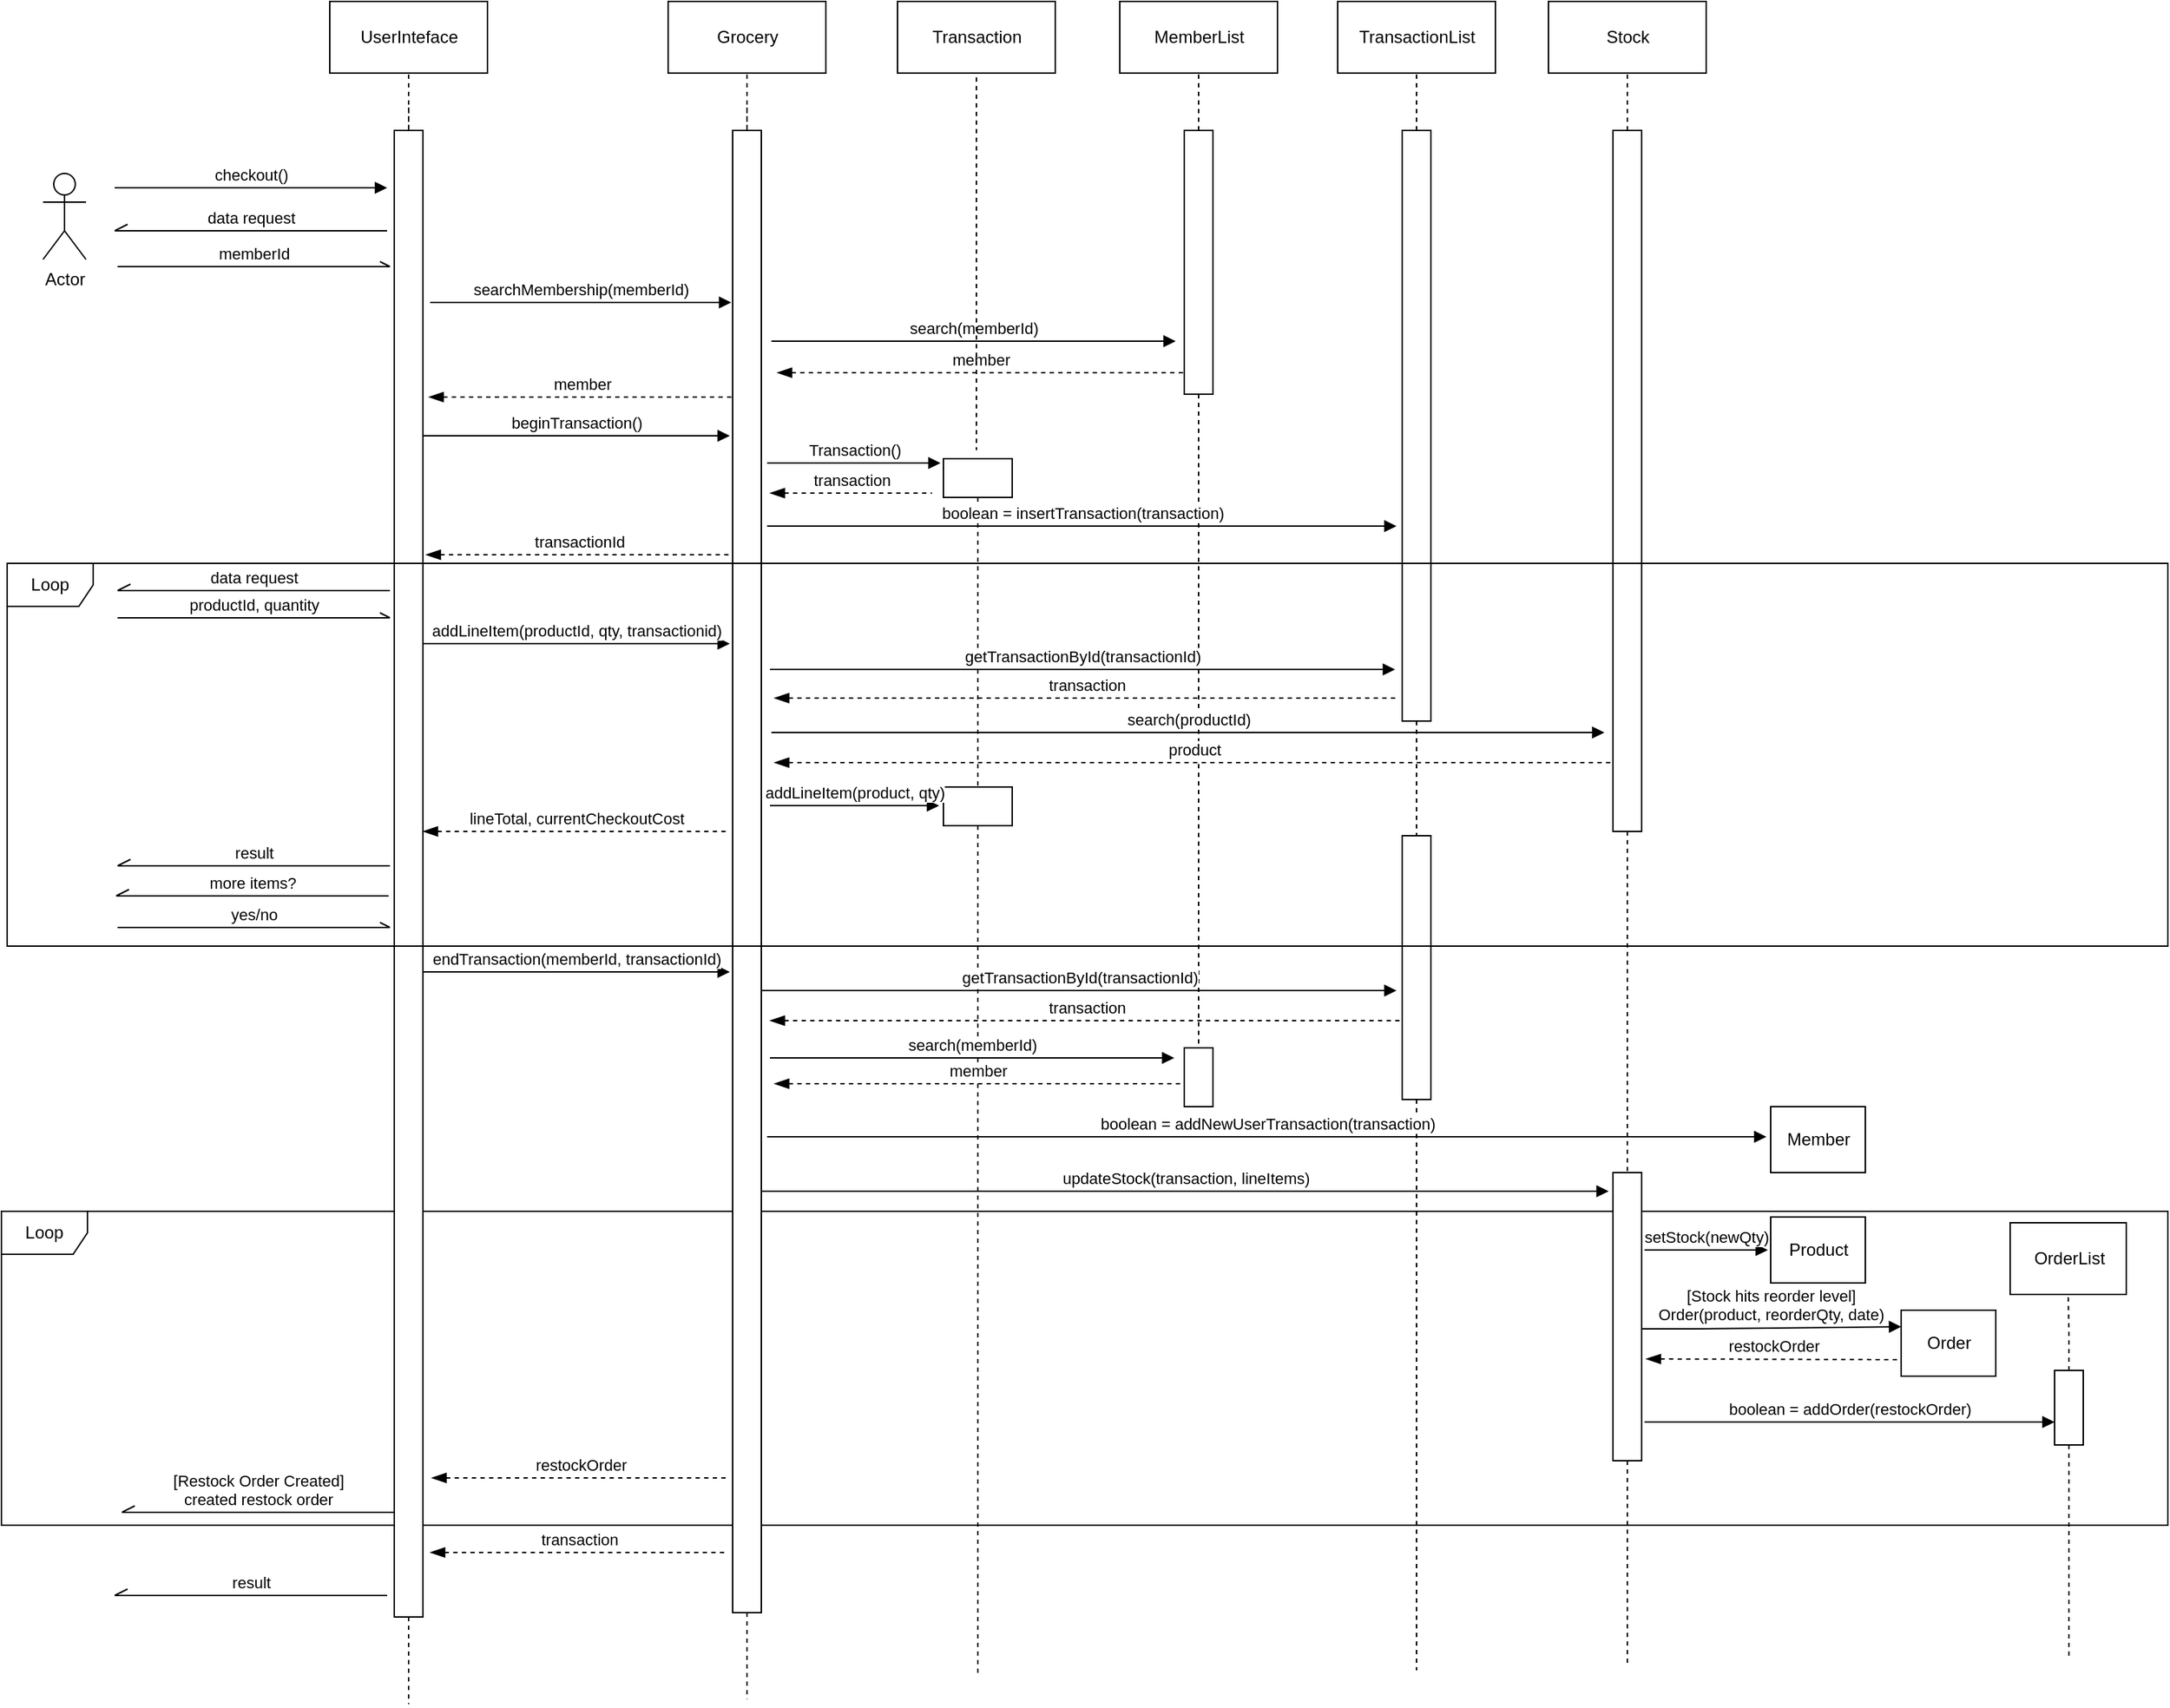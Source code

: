 <mxfile version="14.4.9" type="onedrive"><diagram id="kgpKYQtTHZ0yAKxKKP6v" name="Page-1"><mxGraphModel dx="2770" dy="1295" grid="0" gridSize="10" guides="1" tooltips="1" connect="1" arrows="1" fold="1" page="0" pageScale="1" pageWidth="850" pageHeight="1100" math="0" shadow="0"><root><mxCell id="0"/><mxCell id="1" parent="0"/><mxCell id="nkbCNR2OtDuOIJRXg-zM-86" value="Loop" style="shape=umlFrame;whiteSpace=wrap;html=1;" vertex="1" parent="1"><mxGeometry x="11" y="954" width="1511" height="219" as="geometry"/></mxCell><mxCell id="HDRzovOmhjsjRxyqIYaQ-3" style="edgeStyle=orthogonalEdgeStyle;rounded=0;orthogonalLoop=1;jettySize=auto;html=1;entryX=0.5;entryY=1;entryDx=0;entryDy=0;dashed=1;endArrow=none;endFill=0;" parent="1" source="HDRzovOmhjsjRxyqIYaQ-1" target="HDRzovOmhjsjRxyqIYaQ-2" edge="1"><mxGeometry relative="1" as="geometry"/></mxCell><mxCell id="Ypg5J_clc6BOTLlYPEEN-26" style="edgeStyle=orthogonalEdgeStyle;rounded=0;orthogonalLoop=1;jettySize=auto;html=1;dashed=1;startArrow=none;startFill=0;endArrow=none;endFill=0;" parent="1" source="HDRzovOmhjsjRxyqIYaQ-1" edge="1"><mxGeometry relative="1" as="geometry"><mxPoint x="295" y="592" as="targetPoint"/></mxGeometry></mxCell><mxCell id="nkbCNR2OtDuOIJRXg-zM-84" style="edgeStyle=orthogonalEdgeStyle;rounded=0;orthogonalLoop=1;jettySize=auto;html=1;dashed=1;startArrow=none;startFill=0;endArrow=none;endFill=0;" edge="1" parent="1" source="HDRzovOmhjsjRxyqIYaQ-1"><mxGeometry relative="1" as="geometry"><mxPoint x="295" y="1297.765" as="targetPoint"/></mxGeometry></mxCell><mxCell id="HDRzovOmhjsjRxyqIYaQ-1" value="" style="html=1;points=[];perimeter=orthogonalPerimeter;" parent="1" vertex="1"><mxGeometry x="285" y="200" width="20" height="1037" as="geometry"/></mxCell><mxCell id="HDRzovOmhjsjRxyqIYaQ-2" value="UserInteface" style="html=1;" parent="1" vertex="1"><mxGeometry x="240" y="110" width="110" height="50" as="geometry"/></mxCell><mxCell id="HDRzovOmhjsjRxyqIYaQ-4" value="checkout()" style="html=1;verticalAlign=bottom;startArrow=none;startFill=0;endArrow=block;startSize=8;" parent="1" edge="1"><mxGeometry width="60" relative="1" as="geometry"><mxPoint x="90" y="240" as="sourcePoint"/><mxPoint x="280" y="240" as="targetPoint"/><Array as="points"><mxPoint x="130" y="240"/></Array><mxPoint as="offset"/></mxGeometry></mxCell><mxCell id="HDRzovOmhjsjRxyqIYaQ-5" value="data request" style="html=1;verticalAlign=bottom;startArrow=openAsync;startFill=0;endArrow=none;startSize=8;endFill=0;" parent="1" edge="1"><mxGeometry width="60" relative="1" as="geometry"><mxPoint x="90" y="270" as="sourcePoint"/><mxPoint x="280" y="270" as="targetPoint"/><Array as="points"><mxPoint x="130" y="270"/></Array><mxPoint as="offset"/></mxGeometry></mxCell><mxCell id="HDRzovOmhjsjRxyqIYaQ-6" value="memberId" style="html=1;verticalAlign=bottom;startArrow=none;startFill=0;endArrow=openAsync;startSize=8;endFill=0;" parent="1" edge="1"><mxGeometry width="60" relative="1" as="geometry"><mxPoint x="92" y="295" as="sourcePoint"/><mxPoint x="282" y="295" as="targetPoint"/><Array as="points"><mxPoint x="132" y="295"/></Array><mxPoint as="offset"/></mxGeometry></mxCell><mxCell id="HDRzovOmhjsjRxyqIYaQ-7" style="edgeStyle=orthogonalEdgeStyle;rounded=0;orthogonalLoop=1;jettySize=auto;html=1;entryX=0.5;entryY=1;entryDx=0;entryDy=0;dashed=1;endArrow=none;endFill=0;" parent="1" source="HDRzovOmhjsjRxyqIYaQ-8" target="HDRzovOmhjsjRxyqIYaQ-9" edge="1"><mxGeometry relative="1" as="geometry"/></mxCell><mxCell id="Ypg5J_clc6BOTLlYPEEN-25" style="edgeStyle=orthogonalEdgeStyle;rounded=0;orthogonalLoop=1;jettySize=auto;html=1;dashed=1;startArrow=none;startFill=0;endArrow=none;endFill=0;" parent="1" source="HDRzovOmhjsjRxyqIYaQ-8" edge="1"><mxGeometry relative="1" as="geometry"><mxPoint x="531" y="583" as="targetPoint"/></mxGeometry></mxCell><mxCell id="nkbCNR2OtDuOIJRXg-zM-83" style="edgeStyle=orthogonalEdgeStyle;rounded=0;orthogonalLoop=1;jettySize=auto;html=1;dashed=1;startArrow=none;startFill=0;endArrow=none;endFill=0;" edge="1" parent="1" source="HDRzovOmhjsjRxyqIYaQ-8"><mxGeometry relative="1" as="geometry"><mxPoint x="531" y="1294.235" as="targetPoint"/></mxGeometry></mxCell><mxCell id="HDRzovOmhjsjRxyqIYaQ-8" value="" style="html=1;points=[];perimeter=orthogonalPerimeter;" parent="1" vertex="1"><mxGeometry x="521" y="200" width="20" height="1034" as="geometry"/></mxCell><mxCell id="HDRzovOmhjsjRxyqIYaQ-9" value="Grocery" style="html=1;" parent="1" vertex="1"><mxGeometry x="476" y="110" width="110" height="50" as="geometry"/></mxCell><mxCell id="HDRzovOmhjsjRxyqIYaQ-11" value="searchMembership(memberId)" style="html=1;verticalAlign=bottom;startArrow=none;startFill=0;endArrow=block;startSize=8;" parent="1" edge="1"><mxGeometry width="60" relative="1" as="geometry"><mxPoint x="310" y="320" as="sourcePoint"/><mxPoint x="520" y="320" as="targetPoint"/><Array as="points"><mxPoint x="350" y="320"/></Array><mxPoint as="offset"/></mxGeometry></mxCell><mxCell id="HDRzovOmhjsjRxyqIYaQ-20" value="Actor" style="shape=umlActor;verticalLabelPosition=bottom;verticalAlign=top;html=1;" parent="1" vertex="1"><mxGeometry x="40" y="230" width="30" height="60" as="geometry"/></mxCell><mxCell id="nkbCNR2OtDuOIJRXg-zM-18" style="edgeStyle=orthogonalEdgeStyle;rounded=0;orthogonalLoop=1;jettySize=auto;html=1;dashed=1;endArrow=none;endFill=0;" edge="1" parent="1" source="Ypg5J_clc6BOTLlYPEEN-1"><mxGeometry relative="1" as="geometry"><mxPoint x="692" y="659" as="targetPoint"/></mxGeometry></mxCell><mxCell id="Ypg5J_clc6BOTLlYPEEN-1" value="" style="html=1;" parent="1" vertex="1"><mxGeometry x="668" y="429" width="48" height="27" as="geometry"/></mxCell><mxCell id="Ypg5J_clc6BOTLlYPEEN-9" style="edgeStyle=orthogonalEdgeStyle;rounded=0;orthogonalLoop=1;jettySize=auto;html=1;entryX=0.5;entryY=1;entryDx=0;entryDy=0;dashed=1;endArrow=none;endFill=0;" parent="1" source="Ypg5J_clc6BOTLlYPEEN-10" target="Ypg5J_clc6BOTLlYPEEN-11" edge="1"><mxGeometry relative="1" as="geometry"/></mxCell><mxCell id="nkbCNR2OtDuOIJRXg-zM-81" style="edgeStyle=orthogonalEdgeStyle;rounded=0;orthogonalLoop=1;jettySize=auto;html=1;dashed=1;startArrow=none;startFill=0;endArrow=none;endFill=0;" edge="1" parent="1" source="Ypg5J_clc6BOTLlYPEEN-10" target="nkbCNR2OtDuOIJRXg-zM-37"><mxGeometry relative="1" as="geometry"/></mxCell><mxCell id="Ypg5J_clc6BOTLlYPEEN-10" value="" style="html=1;points=[];perimeter=orthogonalPerimeter;" parent="1" vertex="1"><mxGeometry x="836" y="200" width="20" height="184" as="geometry"/></mxCell><mxCell id="Ypg5J_clc6BOTLlYPEEN-11" value="MemberList" style="html=1;" parent="1" vertex="1"><mxGeometry x="791" y="110" width="110" height="50" as="geometry"/></mxCell><mxCell id="Ypg5J_clc6BOTLlYPEEN-12" value="search(memberId)" style="html=1;verticalAlign=bottom;startArrow=none;startFill=0;endArrow=block;startSize=8;" parent="1" edge="1"><mxGeometry width="60" relative="1" as="geometry"><mxPoint x="548" y="347" as="sourcePoint"/><mxPoint x="830" y="347" as="targetPoint"/><Array as="points"><mxPoint x="588" y="347"/></Array><mxPoint as="offset"/></mxGeometry></mxCell><mxCell id="Ypg5J_clc6BOTLlYPEEN-18" style="edgeStyle=orthogonalEdgeStyle;rounded=0;orthogonalLoop=1;jettySize=auto;html=1;entryX=0.5;entryY=1;entryDx=0;entryDy=0;dashed=1;endArrow=none;endFill=0;" parent="1" source="Ypg5J_clc6BOTLlYPEEN-19" target="Ypg5J_clc6BOTLlYPEEN-20" edge="1"><mxGeometry relative="1" as="geometry"/></mxCell><mxCell id="nkbCNR2OtDuOIJRXg-zM-33" style="edgeStyle=orthogonalEdgeStyle;rounded=0;orthogonalLoop=1;jettySize=auto;html=1;dashed=1;endArrow=none;endFill=0;" edge="1" parent="1" source="Ypg5J_clc6BOTLlYPEEN-19" target="nkbCNR2OtDuOIJRXg-zM-32"><mxGeometry relative="1" as="geometry"/></mxCell><mxCell id="Ypg5J_clc6BOTLlYPEEN-19" value="" style="html=1;points=[];perimeter=orthogonalPerimeter;" parent="1" vertex="1"><mxGeometry x="988" y="200" width="20" height="412" as="geometry"/></mxCell><mxCell id="Ypg5J_clc6BOTLlYPEEN-20" value="TransactionList" style="html=1;" parent="1" vertex="1"><mxGeometry x="943" y="110" width="110" height="50" as="geometry"/></mxCell><mxCell id="Ypg5J_clc6BOTLlYPEEN-22" value="transactionId" style="html=1;verticalAlign=bottom;startArrow=blockThin;startFill=1;endArrow=none;startSize=8;endFill=0;dashed=1;" parent="1" edge="1"><mxGeometry width="60" relative="1" as="geometry"><mxPoint x="307" y="496" as="sourcePoint"/><mxPoint x="521" y="496" as="targetPoint"/><Array as="points"><mxPoint x="371" y="496"/></Array><mxPoint as="offset"/></mxGeometry></mxCell><mxCell id="nkbCNR2OtDuOIJRXg-zM-2" value="member" style="html=1;verticalAlign=bottom;startArrow=blockThin;startFill=1;endArrow=none;startSize=8;endFill=0;dashed=1;" edge="1" parent="1" target="Ypg5J_clc6BOTLlYPEEN-10"><mxGeometry width="60" relative="1" as="geometry"><mxPoint x="552" y="369" as="sourcePoint"/><mxPoint x="766" y="369" as="targetPoint"/><Array as="points"><mxPoint x="616" y="369"/></Array><mxPoint as="offset"/></mxGeometry></mxCell><mxCell id="nkbCNR2OtDuOIJRXg-zM-3" value="member" style="html=1;verticalAlign=bottom;startArrow=blockThin;startFill=1;endArrow=none;startSize=8;endFill=0;dashed=1;" edge="1" parent="1"><mxGeometry width="60" relative="1" as="geometry"><mxPoint x="309" y="386" as="sourcePoint"/><mxPoint x="523" y="386" as="targetPoint"/><Array as="points"><mxPoint x="373" y="386"/></Array><mxPoint as="offset"/></mxGeometry></mxCell><mxCell id="nkbCNR2OtDuOIJRXg-zM-4" value="beginTransaction()" style="html=1;verticalAlign=bottom;startArrow=none;startFill=0;endArrow=block;startSize=8;" edge="1" parent="1"><mxGeometry width="60" relative="1" as="geometry"><mxPoint x="305" y="413" as="sourcePoint"/><mxPoint x="519" y="413" as="targetPoint"/><Array as="points"><mxPoint x="345" y="413"/></Array><mxPoint as="offset"/></mxGeometry></mxCell><mxCell id="nkbCNR2OtDuOIJRXg-zM-5" value="Transaction()" style="html=1;verticalAlign=bottom;startArrow=none;startFill=0;endArrow=block;startSize=8;" edge="1" parent="1"><mxGeometry width="60" relative="1" as="geometry"><mxPoint x="545" y="432" as="sourcePoint"/><mxPoint x="666" y="432" as="targetPoint"/><Array as="points"><mxPoint x="585" y="432"/></Array><mxPoint as="offset"/></mxGeometry></mxCell><mxCell id="nkbCNR2OtDuOIJRXg-zM-6" value="transaction" style="html=1;verticalAlign=bottom;startArrow=blockThin;startFill=1;endArrow=none;startSize=8;endFill=0;dashed=1;" edge="1" parent="1"><mxGeometry width="60" relative="1" as="geometry"><mxPoint x="547" y="453" as="sourcePoint"/><mxPoint x="660" y="453" as="targetPoint"/><Array as="points"/><mxPoint as="offset"/></mxGeometry></mxCell><mxCell id="nkbCNR2OtDuOIJRXg-zM-7" value="boolean = insertTransaction(transaction)" style="html=1;verticalAlign=bottom;startArrow=none;startFill=0;endArrow=block;startSize=8;" edge="1" parent="1"><mxGeometry width="60" relative="1" as="geometry"><mxPoint x="545" y="476" as="sourcePoint"/><mxPoint x="984" y="476" as="targetPoint"/><Array as="points"><mxPoint x="585" y="476"/></Array><mxPoint as="offset"/></mxGeometry></mxCell><mxCell id="nkbCNR2OtDuOIJRXg-zM-8" value="data request" style="html=1;verticalAlign=bottom;startArrow=openAsync;startFill=0;endArrow=none;startSize=8;endFill=0;" edge="1" parent="1"><mxGeometry width="60" relative="1" as="geometry"><mxPoint x="92" y="521" as="sourcePoint"/><mxPoint x="282" y="521" as="targetPoint"/><Array as="points"><mxPoint x="132" y="521"/></Array><mxPoint as="offset"/></mxGeometry></mxCell><mxCell id="nkbCNR2OtDuOIJRXg-zM-9" value="productId, quantity" style="html=1;verticalAlign=bottom;startArrow=none;startFill=0;endArrow=openAsync;startSize=8;endFill=0;" edge="1" parent="1"><mxGeometry width="60" relative="1" as="geometry"><mxPoint x="92" y="540" as="sourcePoint"/><mxPoint x="282" y="540" as="targetPoint"/><Array as="points"><mxPoint x="132" y="540"/></Array><mxPoint as="offset"/></mxGeometry></mxCell><mxCell id="nkbCNR2OtDuOIJRXg-zM-10" value="addLineItem(productId, qty, transactionid)" style="html=1;verticalAlign=bottom;startArrow=none;startFill=0;endArrow=block;startSize=8;" edge="1" parent="1"><mxGeometry width="60" relative="1" as="geometry"><mxPoint x="305" y="558" as="sourcePoint"/><mxPoint x="519" y="558" as="targetPoint"/><Array as="points"><mxPoint x="345" y="558"/></Array><mxPoint as="offset"/></mxGeometry></mxCell><mxCell id="nkbCNR2OtDuOIJRXg-zM-11" value="getTransactionById(transactionId)" style="html=1;verticalAlign=bottom;startArrow=none;startFill=0;endArrow=block;startSize=8;" edge="1" parent="1"><mxGeometry width="60" relative="1" as="geometry"><mxPoint x="547" y="576" as="sourcePoint"/><mxPoint x="983" y="576" as="targetPoint"/><Array as="points"><mxPoint x="587" y="576"/></Array><mxPoint as="offset"/></mxGeometry></mxCell><mxCell id="nkbCNR2OtDuOIJRXg-zM-12" value="transaction" style="html=1;verticalAlign=bottom;startArrow=blockThin;startFill=1;endArrow=none;startSize=8;endFill=0;dashed=1;" edge="1" parent="1"><mxGeometry width="60" relative="1" as="geometry"><mxPoint x="550" y="596" as="sourcePoint"/><mxPoint x="986" y="596" as="targetPoint"/><Array as="points"/><mxPoint as="offset"/></mxGeometry></mxCell><mxCell id="nkbCNR2OtDuOIJRXg-zM-16" style="edgeStyle=orthogonalEdgeStyle;rounded=0;orthogonalLoop=1;jettySize=auto;html=1;dashed=1;endArrow=none;endFill=0;" edge="1" parent="1"><mxGeometry relative="1" as="geometry"><mxPoint x="691" y="423" as="targetPoint"/><mxPoint x="691" y="163" as="sourcePoint"/></mxGeometry></mxCell><mxCell id="nkbCNR2OtDuOIJRXg-zM-14" value="Transaction" style="html=1;" vertex="1" parent="1"><mxGeometry x="636" y="110" width="110" height="50" as="geometry"/></mxCell><mxCell id="nkbCNR2OtDuOIJRXg-zM-82" style="edgeStyle=orthogonalEdgeStyle;rounded=0;orthogonalLoop=1;jettySize=auto;html=1;dashed=1;startArrow=none;startFill=0;endArrow=none;endFill=0;" edge="1" parent="1" source="nkbCNR2OtDuOIJRXg-zM-17"><mxGeometry relative="1" as="geometry"><mxPoint x="692" y="1279" as="targetPoint"/></mxGeometry></mxCell><mxCell id="nkbCNR2OtDuOIJRXg-zM-17" value="" style="html=1;" vertex="1" parent="1"><mxGeometry x="668" y="658" width="48" height="27" as="geometry"/></mxCell><mxCell id="nkbCNR2OtDuOIJRXg-zM-19" style="edgeStyle=orthogonalEdgeStyle;rounded=0;orthogonalLoop=1;jettySize=auto;html=1;entryX=0.5;entryY=1;entryDx=0;entryDy=0;dashed=1;endArrow=none;endFill=0;" edge="1" parent="1" source="nkbCNR2OtDuOIJRXg-zM-21" target="nkbCNR2OtDuOIJRXg-zM-22"><mxGeometry relative="1" as="geometry"/></mxCell><mxCell id="nkbCNR2OtDuOIJRXg-zM-59" style="edgeStyle=orthogonalEdgeStyle;rounded=0;orthogonalLoop=1;jettySize=auto;html=1;startArrow=none;startFill=0;endArrow=none;endFill=0;dashed=1;" edge="1" parent="1" source="nkbCNR2OtDuOIJRXg-zM-21"><mxGeometry relative="1" as="geometry"><mxPoint x="1145.0" y="926" as="targetPoint"/></mxGeometry></mxCell><mxCell id="nkbCNR2OtDuOIJRXg-zM-21" value="" style="html=1;points=[];perimeter=orthogonalPerimeter;" vertex="1" parent="1"><mxGeometry x="1135" y="200" width="20" height="489" as="geometry"/></mxCell><mxCell id="nkbCNR2OtDuOIJRXg-zM-22" value="Stock" style="html=1;" vertex="1" parent="1"><mxGeometry x="1090" y="110" width="110" height="50" as="geometry"/></mxCell><mxCell id="nkbCNR2OtDuOIJRXg-zM-23" value="search(productId)" style="html=1;verticalAlign=bottom;startArrow=none;startFill=0;endArrow=block;startSize=8;" edge="1" parent="1"><mxGeometry width="60" relative="1" as="geometry"><mxPoint x="548" y="620" as="sourcePoint"/><mxPoint x="1129" y="620" as="targetPoint"/><Array as="points"><mxPoint x="588" y="620"/></Array><mxPoint as="offset"/></mxGeometry></mxCell><mxCell id="nkbCNR2OtDuOIJRXg-zM-24" value="product" style="html=1;verticalAlign=bottom;startArrow=blockThin;startFill=1;endArrow=none;startSize=8;endFill=0;dashed=1;" edge="1" parent="1"><mxGeometry width="60" relative="1" as="geometry"><mxPoint x="550" y="641" as="sourcePoint"/><mxPoint x="1135" y="641" as="targetPoint"/><Array as="points"/><mxPoint as="offset"/></mxGeometry></mxCell><mxCell id="nkbCNR2OtDuOIJRXg-zM-25" value="addLineItem(product, qty)" style="html=1;verticalAlign=bottom;startArrow=none;startFill=0;endArrow=block;startSize=8;" edge="1" parent="1"><mxGeometry width="60" relative="1" as="geometry"><mxPoint x="547" y="671" as="sourcePoint"/><mxPoint x="665" y="671" as="targetPoint"/><Array as="points"><mxPoint x="587" y="671"/></Array><mxPoint as="offset"/></mxGeometry></mxCell><mxCell id="nkbCNR2OtDuOIJRXg-zM-26" value="lineTotal, currentCheckoutCost" style="html=1;verticalAlign=bottom;startArrow=blockThin;startFill=1;endArrow=none;startSize=8;endFill=0;dashed=1;" edge="1" parent="1"><mxGeometry width="60" relative="1" as="geometry"><mxPoint x="305" y="689" as="sourcePoint"/><mxPoint x="519" y="689" as="targetPoint"/><Array as="points"><mxPoint x="369" y="689"/></Array><mxPoint as="offset"/></mxGeometry></mxCell><mxCell id="nkbCNR2OtDuOIJRXg-zM-27" value="result" style="html=1;verticalAlign=bottom;startArrow=openAsync;startFill=0;endArrow=none;startSize=8;endFill=0;" edge="1" parent="1"><mxGeometry width="60" relative="1" as="geometry"><mxPoint x="92" y="713" as="sourcePoint"/><mxPoint x="282" y="713" as="targetPoint"/><Array as="points"><mxPoint x="132" y="713"/></Array><mxPoint as="offset"/></mxGeometry></mxCell><mxCell id="nkbCNR2OtDuOIJRXg-zM-28" value="yes/no" style="html=1;verticalAlign=bottom;startArrow=none;startFill=0;endArrow=openAsync;startSize=8;endFill=0;" edge="1" parent="1"><mxGeometry width="60" relative="1" as="geometry"><mxPoint x="92" y="756" as="sourcePoint"/><mxPoint x="282" y="756" as="targetPoint"/><Array as="points"><mxPoint x="132" y="756"/></Array><mxPoint as="offset"/></mxGeometry></mxCell><mxCell id="nkbCNR2OtDuOIJRXg-zM-30" value="more items?" style="html=1;verticalAlign=bottom;startArrow=openAsync;startFill=0;endArrow=none;startSize=8;endFill=0;" edge="1" parent="1"><mxGeometry width="60" relative="1" as="geometry"><mxPoint x="91" y="734" as="sourcePoint"/><mxPoint x="281" y="734" as="targetPoint"/><Array as="points"><mxPoint x="131" y="734"/></Array><mxPoint as="offset"/></mxGeometry></mxCell><mxCell id="nkbCNR2OtDuOIJRXg-zM-31" value="endTransaction(memberId, transactionId)" style="html=1;verticalAlign=bottom;startArrow=none;startFill=0;endArrow=block;startSize=8;" edge="1" parent="1"><mxGeometry width="60" relative="1" as="geometry"><mxPoint x="305" y="787" as="sourcePoint"/><mxPoint x="519" y="787" as="targetPoint"/><Array as="points"><mxPoint x="345" y="787"/></Array><mxPoint as="offset"/></mxGeometry></mxCell><mxCell id="nkbCNR2OtDuOIJRXg-zM-80" style="edgeStyle=orthogonalEdgeStyle;rounded=0;orthogonalLoop=1;jettySize=auto;html=1;dashed=1;startArrow=none;startFill=0;endArrow=none;endFill=0;" edge="1" parent="1" source="nkbCNR2OtDuOIJRXg-zM-32"><mxGeometry relative="1" as="geometry"><mxPoint x="998" y="1274.235" as="targetPoint"/></mxGeometry></mxCell><mxCell id="nkbCNR2OtDuOIJRXg-zM-32" value="" style="html=1;points=[];perimeter=orthogonalPerimeter;" vertex="1" parent="1"><mxGeometry x="988" y="692" width="20" height="184" as="geometry"/></mxCell><mxCell id="nkbCNR2OtDuOIJRXg-zM-35" value="getTransactionById(transactionId)" style="html=1;verticalAlign=bottom;startArrow=none;startFill=0;endArrow=block;startSize=8;" edge="1" parent="1"><mxGeometry width="60" relative="1" as="geometry"><mxPoint x="541" y="800" as="sourcePoint"/><mxPoint x="984" y="800" as="targetPoint"/><Array as="points"><mxPoint x="581" y="800"/></Array><mxPoint as="offset"/></mxGeometry></mxCell><mxCell id="nkbCNR2OtDuOIJRXg-zM-36" value="transaction" style="html=1;verticalAlign=bottom;startArrow=blockThin;startFill=1;endArrow=none;startSize=8;endFill=0;dashed=1;" edge="1" parent="1"><mxGeometry width="60" relative="1" as="geometry"><mxPoint x="547" y="821" as="sourcePoint"/><mxPoint x="988" y="821" as="targetPoint"/><Array as="points"/><mxPoint as="offset"/></mxGeometry></mxCell><mxCell id="nkbCNR2OtDuOIJRXg-zM-37" value="" style="html=1;points=[];perimeter=orthogonalPerimeter;" vertex="1" parent="1"><mxGeometry x="836" y="840" width="20" height="41" as="geometry"/></mxCell><mxCell id="nkbCNR2OtDuOIJRXg-zM-38" value="search(memberId)" style="html=1;verticalAlign=bottom;startArrow=none;startFill=0;endArrow=block;startSize=8;" edge="1" parent="1"><mxGeometry width="60" relative="1" as="geometry"><mxPoint x="547" y="847" as="sourcePoint"/><mxPoint x="829" y="847" as="targetPoint"/><Array as="points"><mxPoint x="587" y="847"/></Array><mxPoint as="offset"/></mxGeometry></mxCell><mxCell id="nkbCNR2OtDuOIJRXg-zM-39" value="member" style="html=1;verticalAlign=bottom;startArrow=blockThin;startFill=1;endArrow=none;startSize=8;endFill=0;dashed=1;" edge="1" parent="1"><mxGeometry width="60" relative="1" as="geometry"><mxPoint x="550" y="865" as="sourcePoint"/><mxPoint x="834" y="865" as="targetPoint"/><Array as="points"><mxPoint x="614" y="865"/></Array><mxPoint as="offset"/></mxGeometry></mxCell><mxCell id="nkbCNR2OtDuOIJRXg-zM-44" value="boolean = addNewUserTransaction(transaction)" style="html=1;verticalAlign=bottom;startArrow=none;startFill=0;endArrow=block;startSize=8;" edge="1" parent="1"><mxGeometry width="60" relative="1" as="geometry"><mxPoint x="545" y="902" as="sourcePoint"/><mxPoint x="1242" y="902" as="targetPoint"/><Array as="points"><mxPoint x="585" y="902"/></Array><mxPoint as="offset"/></mxGeometry></mxCell><mxCell id="nkbCNR2OtDuOIJRXg-zM-78" style="edgeStyle=orthogonalEdgeStyle;rounded=0;orthogonalLoop=1;jettySize=auto;html=1;dashed=1;startArrow=none;startFill=0;endArrow=none;endFill=0;" edge="1" parent="1" source="nkbCNR2OtDuOIJRXg-zM-51"><mxGeometry relative="1" as="geometry"><mxPoint x="1145.0" y="1269.529" as="targetPoint"/></mxGeometry></mxCell><mxCell id="nkbCNR2OtDuOIJRXg-zM-51" value="" style="html=1;points=[];perimeter=orthogonalPerimeter;" vertex="1" parent="1"><mxGeometry x="1135" y="927" width="20" height="201" as="geometry"/></mxCell><mxCell id="nkbCNR2OtDuOIJRXg-zM-52" value="updateStock(transaction, lineItems)" style="html=1;verticalAlign=bottom;startArrow=none;startFill=0;endArrow=block;startSize=8;" edge="1" parent="1"><mxGeometry width="60" relative="1" as="geometry"><mxPoint x="541" y="940" as="sourcePoint"/><mxPoint x="1132" y="940" as="targetPoint"/><Array as="points"><mxPoint x="581" y="940"/></Array><mxPoint as="offset"/></mxGeometry></mxCell><mxCell id="nkbCNR2OtDuOIJRXg-zM-53" value="Product" style="html=1;" vertex="1" parent="1"><mxGeometry x="1245" y="958" width="66" height="46" as="geometry"/></mxCell><mxCell id="nkbCNR2OtDuOIJRXg-zM-55" value="setStock(newQty)" style="html=1;verticalAlign=bottom;startArrow=none;startFill=0;endArrow=block;startSize=8;" edge="1" parent="1"><mxGeometry width="60" relative="1" as="geometry"><mxPoint x="1157" y="981" as="sourcePoint"/><mxPoint x="1243" y="981" as="targetPoint"/><Array as="points"><mxPoint x="1197" y="981"/></Array><mxPoint as="offset"/></mxGeometry></mxCell><mxCell id="nkbCNR2OtDuOIJRXg-zM-56" value="Order" style="html=1;" vertex="1" parent="1"><mxGeometry x="1336" y="1023" width="66" height="46" as="geometry"/></mxCell><mxCell id="nkbCNR2OtDuOIJRXg-zM-57" value="[Stock hits reorder level]&lt;br&gt;&lt;div&gt;Order(product, reorderQty, date)&lt;/div&gt;" style="html=1;verticalAlign=bottom;startArrow=none;startFill=0;endArrow=block;startSize=8;entryX=0;entryY=0.25;entryDx=0;entryDy=0;" edge="1" parent="1" target="nkbCNR2OtDuOIJRXg-zM-56"><mxGeometry width="60" relative="1" as="geometry"><mxPoint x="1155" y="1036" as="sourcePoint"/><mxPoint x="1303" y="1036" as="targetPoint"/><Array as="points"><mxPoint x="1195" y="1036"/></Array><mxPoint as="offset"/></mxGeometry></mxCell><mxCell id="nkbCNR2OtDuOIJRXg-zM-58" value="restockOrder" style="html=1;verticalAlign=bottom;startArrow=blockThin;startFill=1;endArrow=none;startSize=8;endFill=0;dashed=1;entryX=0;entryY=0.75;entryDx=0;entryDy=0;" edge="1" parent="1" target="nkbCNR2OtDuOIJRXg-zM-56"><mxGeometry width="60" relative="1" as="geometry"><mxPoint x="1158" y="1057" as="sourcePoint"/><mxPoint x="1305" y="1057" as="targetPoint"/><Array as="points"/><mxPoint as="offset"/></mxGeometry></mxCell><mxCell id="nkbCNR2OtDuOIJRXg-zM-60" value="Member" style="html=1;" vertex="1" parent="1"><mxGeometry x="1245" y="881" width="66" height="46" as="geometry"/></mxCell><mxCell id="nkbCNR2OtDuOIJRXg-zM-62" style="edgeStyle=orthogonalEdgeStyle;rounded=0;orthogonalLoop=1;jettySize=auto;html=1;entryX=0.5;entryY=1;entryDx=0;entryDy=0;dashed=1;endArrow=none;endFill=0;" edge="1" parent="1" source="nkbCNR2OtDuOIJRXg-zM-63" target="nkbCNR2OtDuOIJRXg-zM-64"><mxGeometry relative="1" as="geometry"/></mxCell><mxCell id="nkbCNR2OtDuOIJRXg-zM-87" style="edgeStyle=orthogonalEdgeStyle;rounded=0;orthogonalLoop=1;jettySize=auto;html=1;dashed=1;startArrow=none;startFill=0;endArrow=none;endFill=0;" edge="1" parent="1" source="nkbCNR2OtDuOIJRXg-zM-63"><mxGeometry relative="1" as="geometry"><mxPoint x="1453" y="1264.824" as="targetPoint"/></mxGeometry></mxCell><mxCell id="nkbCNR2OtDuOIJRXg-zM-63" value="" style="html=1;points=[];perimeter=orthogonalPerimeter;" vertex="1" parent="1"><mxGeometry x="1443" y="1065" width="20" height="52" as="geometry"/></mxCell><mxCell id="nkbCNR2OtDuOIJRXg-zM-64" value="OrderList" style="html=1;" vertex="1" parent="1"><mxGeometry x="1412" y="962" width="81" height="50" as="geometry"/></mxCell><mxCell id="nkbCNR2OtDuOIJRXg-zM-66" value="boolean = addOrder(restockOrder)" style="html=1;verticalAlign=bottom;startArrow=none;startFill=0;endArrow=block;startSize=8;" edge="1" parent="1" target="nkbCNR2OtDuOIJRXg-zM-63"><mxGeometry width="60" relative="1" as="geometry"><mxPoint x="1157.0" y="1101" as="sourcePoint"/><mxPoint x="1428" y="1101" as="targetPoint"/><Array as="points"><mxPoint x="1197" y="1101"/></Array><mxPoint as="offset"/></mxGeometry></mxCell><mxCell id="nkbCNR2OtDuOIJRXg-zM-73" value="restockOrder" style="html=1;verticalAlign=bottom;startArrow=blockThin;startFill=1;endArrow=none;startSize=8;endFill=0;dashed=1;" edge="1" parent="1"><mxGeometry width="60" relative="1" as="geometry"><mxPoint x="311" y="1140" as="sourcePoint"/><mxPoint x="518" y="1140.0" as="targetPoint"/><Array as="points"/><mxPoint as="offset"/></mxGeometry></mxCell><mxCell id="nkbCNR2OtDuOIJRXg-zM-75" value="&lt;div&gt;[Restock Order Created]&lt;br&gt;&lt;/div&gt;&lt;div&gt;created restock order&lt;/div&gt;" style="html=1;verticalAlign=bottom;startArrow=openAsync;startFill=0;endArrow=none;startSize=8;endFill=0;" edge="1" parent="1"><mxGeometry width="60" relative="1" as="geometry"><mxPoint x="95.0" y="1164" as="sourcePoint"/><mxPoint x="285" y="1164" as="targetPoint"/><Array as="points"><mxPoint x="135" y="1164"/></Array><mxPoint as="offset"/></mxGeometry></mxCell><mxCell id="nkbCNR2OtDuOIJRXg-zM-76" value="transaction" style="html=1;verticalAlign=bottom;startArrow=blockThin;startFill=1;endArrow=none;startSize=8;endFill=0;dashed=1;" edge="1" parent="1"><mxGeometry width="60" relative="1" as="geometry"><mxPoint x="310" y="1192" as="sourcePoint"/><mxPoint x="517" y="1192" as="targetPoint"/><Array as="points"/><mxPoint as="offset"/></mxGeometry></mxCell><mxCell id="nkbCNR2OtDuOIJRXg-zM-77" value="result" style="html=1;verticalAlign=bottom;startArrow=openAsync;startFill=0;endArrow=none;startSize=8;endFill=0;" edge="1" parent="1"><mxGeometry width="60" relative="1" as="geometry"><mxPoint x="90.0" y="1222" as="sourcePoint"/><mxPoint x="280" y="1222" as="targetPoint"/><Array as="points"><mxPoint x="130" y="1222"/></Array><mxPoint as="offset"/></mxGeometry></mxCell><mxCell id="nkbCNR2OtDuOIJRXg-zM-85" value="Loop" style="shape=umlFrame;whiteSpace=wrap;html=1;" vertex="1" parent="1"><mxGeometry x="15" y="502" width="1507" height="267" as="geometry"/></mxCell></root></mxGraphModel></diagram></mxfile>